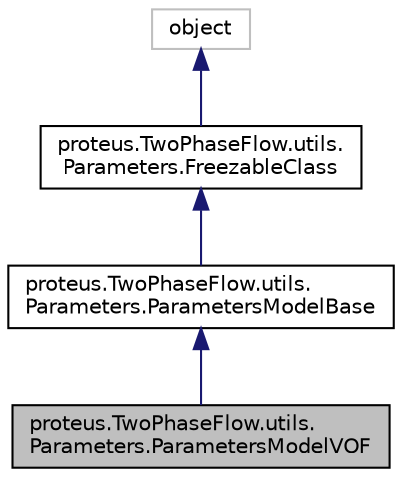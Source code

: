 digraph "proteus.TwoPhaseFlow.utils.Parameters.ParametersModelVOF"
{
 // LATEX_PDF_SIZE
  edge [fontname="Helvetica",fontsize="10",labelfontname="Helvetica",labelfontsize="10"];
  node [fontname="Helvetica",fontsize="10",shape=record];
  Node1 [label="proteus.TwoPhaseFlow.utils.\lParameters.ParametersModelVOF",height=0.2,width=0.4,color="black", fillcolor="grey75", style="filled", fontcolor="black",tooltip=" "];
  Node2 -> Node1 [dir="back",color="midnightblue",fontsize="10",style="solid",fontname="Helvetica"];
  Node2 [label="proteus.TwoPhaseFlow.utils.\lParameters.ParametersModelBase",height=0.2,width=0.4,color="black", fillcolor="white", style="filled",URL="$classproteus_1_1TwoPhaseFlow_1_1utils_1_1Parameters_1_1ParametersModelBase.html",tooltip=" "];
  Node3 -> Node2 [dir="back",color="midnightblue",fontsize="10",style="solid",fontname="Helvetica"];
  Node3 [label="proteus.TwoPhaseFlow.utils.\lParameters.FreezableClass",height=0.2,width=0.4,color="black", fillcolor="white", style="filled",URL="$classproteus_1_1TwoPhaseFlow_1_1utils_1_1Parameters_1_1FreezableClass.html",tooltip=" "];
  Node4 -> Node3 [dir="back",color="midnightblue",fontsize="10",style="solid",fontname="Helvetica"];
  Node4 [label="object",height=0.2,width=0.4,color="grey75", fillcolor="white", style="filled",tooltip=" "];
}

